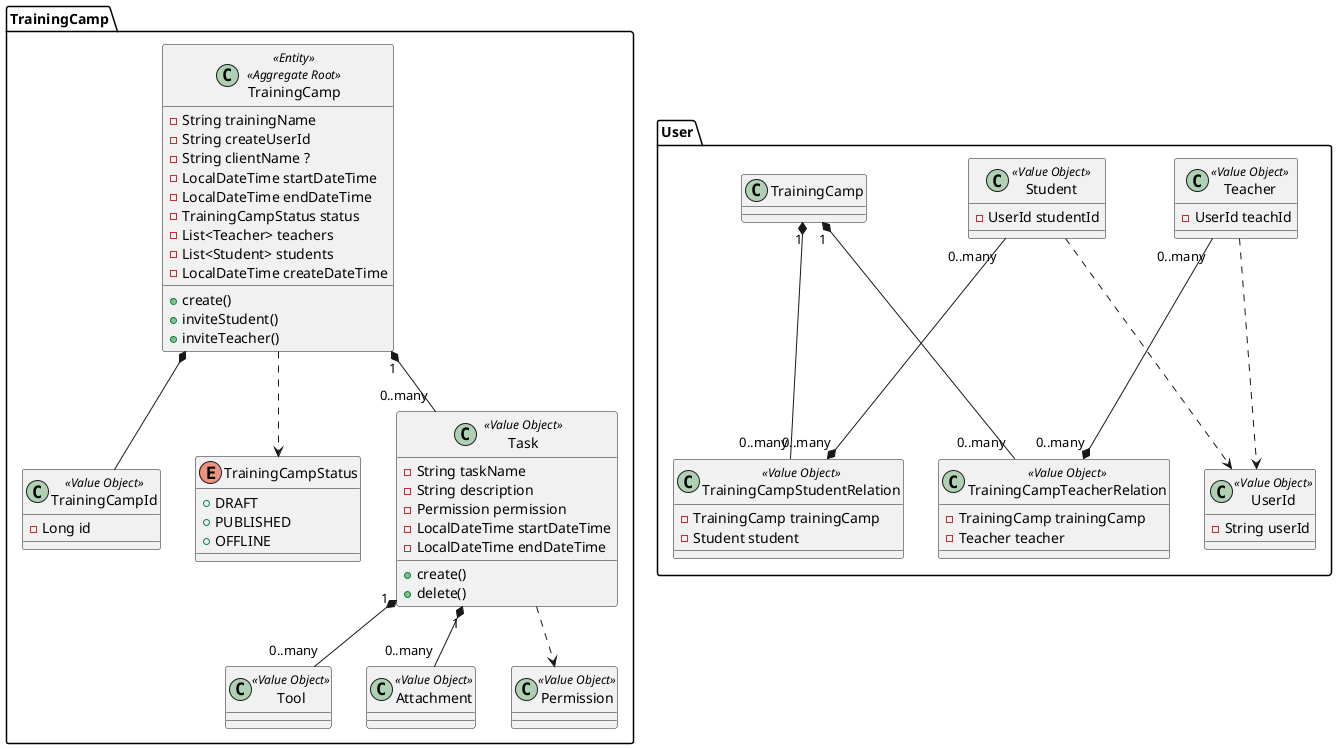 @startuml

package "TrainingCamp" {

    class TrainingCamp <<Entity>> <<Aggregate Root>> {
        - String trainingName
        - String createUserId
        - String clientName ?
        - LocalDateTime startDateTime
        - LocalDateTime endDateTime
        - TrainingCampStatus status
        - List<Teacher> teachers
        - List<Student> students
        - LocalDateTime createDateTime
        + create()
        + inviteStudent()
        + inviteTeacher()
    }

    class TrainingCampId <<Value Object>> {
        - Long id
    }

    enum TrainingCampStatus{
        + DRAFT
        + PUBLISHED
        + OFFLINE
    }

    class Task <<Value Object>> {
        - String taskName
        - String description
        - Permission permission
        - LocalDateTime startDateTime
        - LocalDateTime endDateTime
        + create()
        + delete()
    }

    class Tool <<Value Object>> {

    }

    class Attachment <<Value Object>> {
    }

    class Permission <<Value Object>> {

    }

    TrainingCamp *--  TrainingCampId
    TrainingCamp ..> TrainingCampStatus
    TrainingCamp "1" *-- "0..many" Task
    Task "1" *-- "0..many" Tool
    Task "1" *-- "0..many" Attachment
    Task ..> Permission

}

package "User" {

    class UserId <<Value Object>> {
        - String userId
    }

    class Teacher <<Value Object>> {
        - UserId teachId
    }

    class Student <<Value Object>> {
        - UserId studentId
    }

    class TrainingCampTeacherRelation <<Value Object>> {
        - TrainingCamp trainingCamp
        - Teacher teacher
    }

    class TrainingCampStudentRelation <<Value Object>> {
        - TrainingCamp trainingCamp
        - Student student
    }

    Teacher ..> UserId
    Student ..> UserId
    Teacher "0..many" --* "0..many"  TrainingCampTeacherRelation
    Student "0..many" --* "0..many"  TrainingCampStudentRelation
    TrainingCamp "1" *-- "0..many" TrainingCampTeacherRelation
    TrainingCamp "1" *-- "0..many" TrainingCampStudentRelation
}
@enduml